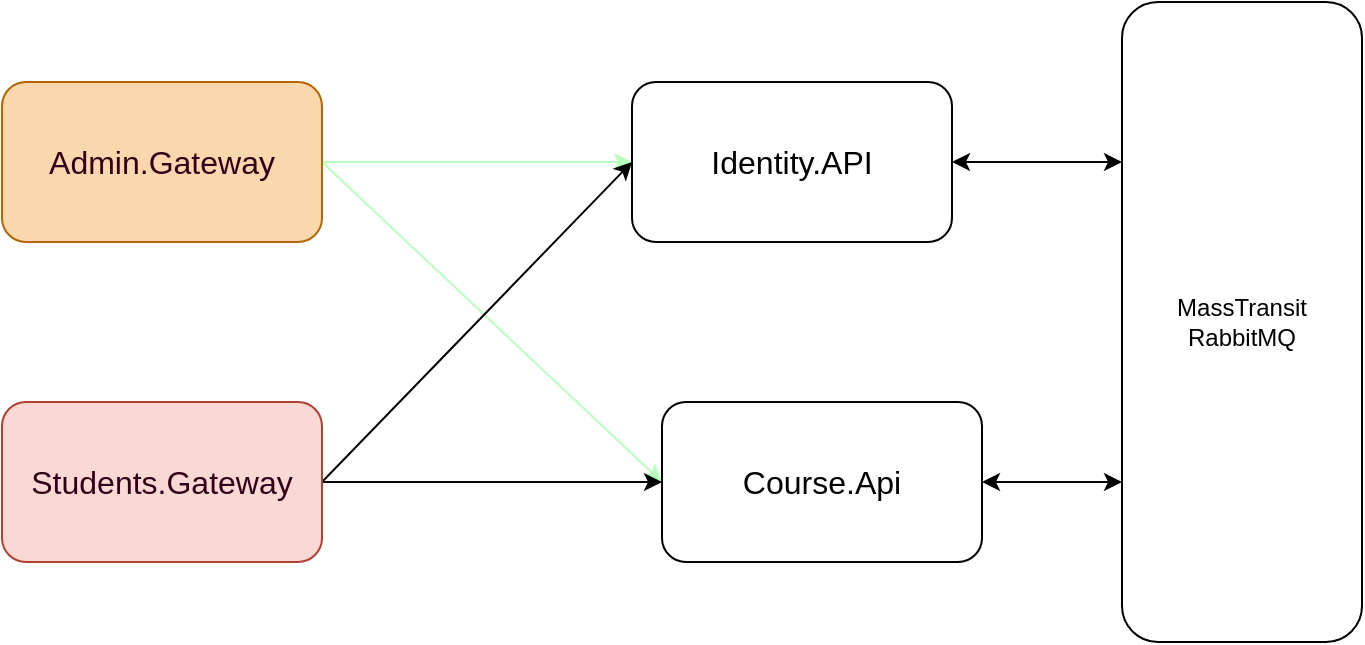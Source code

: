 <mxfile>
    <diagram id="AX8u02wb8gDIaKdXH3us" name="Page-1">
        <mxGraphModel dx="847" dy="627" grid="1" gridSize="10" guides="1" tooltips="1" connect="1" arrows="1" fold="1" page="1" pageScale="1" pageWidth="850" pageHeight="1100" math="0" shadow="0">
            <root>
                <mxCell id="0"/>
                <mxCell id="1" parent="0"/>
                <mxCell id="2" style="edgeStyle=none;html=1;exitX=1;exitY=0.5;exitDx=0;exitDy=0;entryX=0;entryY=0.5;entryDx=0;entryDy=0;fontSize=16;fillColor=#60a917;strokeColor=#B8FFBF;" edge="1" parent="1" source="5" target="6">
                    <mxGeometry relative="1" as="geometry"/>
                </mxCell>
                <mxCell id="4" style="edgeStyle=none;html=1;exitX=1;exitY=0.5;exitDx=0;exitDy=0;entryX=0;entryY=0.5;entryDx=0;entryDy=0;fontSize=16;fillColor=#60a917;strokeColor=#B8FFBF;" edge="1" parent="1" source="5" target="8">
                    <mxGeometry relative="1" as="geometry"/>
                </mxCell>
                <mxCell id="5" value="Admin.Gateway" style="rounded=1;whiteSpace=wrap;html=1;fontSize=16;fillColor=#fad7ac;strokeColor=#b46504;fontColor=#33001A;" vertex="1" parent="1">
                    <mxGeometry x="110" y="160" width="160" height="80" as="geometry"/>
                </mxCell>
                <mxCell id="6" value="Identity.API" style="rounded=1;whiteSpace=wrap;html=1;fontSize=16;" vertex="1" parent="1">
                    <mxGeometry x="425" y="160" width="160" height="80" as="geometry"/>
                </mxCell>
                <mxCell id="8" value="Course.Api" style="rounded=1;whiteSpace=wrap;html=1;fontSize=16;" vertex="1" parent="1">
                    <mxGeometry x="440" y="320" width="160" height="80" as="geometry"/>
                </mxCell>
                <mxCell id="9" style="edgeStyle=none;html=1;exitX=1;exitY=0.5;exitDx=0;exitDy=0;entryX=0;entryY=0.5;entryDx=0;entryDy=0;fontSize=16;" edge="1" parent="1" source="12" target="6">
                    <mxGeometry relative="1" as="geometry"/>
                </mxCell>
                <mxCell id="11" style="edgeStyle=none;html=1;exitX=1;exitY=0.5;exitDx=0;exitDy=0;entryX=0;entryY=0.5;entryDx=0;entryDy=0;fontSize=16;" edge="1" parent="1" source="12" target="8">
                    <mxGeometry relative="1" as="geometry"/>
                </mxCell>
                <mxCell id="12" value="Students.Gateway" style="rounded=1;whiteSpace=wrap;html=1;fontSize=16;fillColor=#fad9d5;strokeColor=#ae4132;fontColor=#33001A;" vertex="1" parent="1">
                    <mxGeometry x="110" y="320" width="160" height="80" as="geometry"/>
                </mxCell>
                <mxCell id="13" value="MassTransit&lt;br&gt;RabbitMQ" style="rounded=1;whiteSpace=wrap;html=1;" vertex="1" parent="1">
                    <mxGeometry x="670" y="120" width="120" height="320" as="geometry"/>
                </mxCell>
                <mxCell id="14" value="" style="endArrow=classic;startArrow=classic;html=1;exitX=1;exitY=0.5;exitDx=0;exitDy=0;entryX=0;entryY=0.25;entryDx=0;entryDy=0;" edge="1" parent="1" source="6" target="13">
                    <mxGeometry width="50" height="50" relative="1" as="geometry">
                        <mxPoint x="600" y="160" as="sourcePoint"/>
                        <mxPoint x="660" y="160" as="targetPoint"/>
                    </mxGeometry>
                </mxCell>
                <mxCell id="16" value="" style="endArrow=classic;startArrow=classic;html=1;exitX=1;exitY=0.5;exitDx=0;exitDy=0;entryX=0;entryY=0.75;entryDx=0;entryDy=0;" edge="1" parent="1" source="8" target="13">
                    <mxGeometry width="50" height="50" relative="1" as="geometry">
                        <mxPoint x="590" y="399.67" as="sourcePoint"/>
                        <mxPoint x="670" y="399.67" as="targetPoint"/>
                    </mxGeometry>
                </mxCell>
            </root>
        </mxGraphModel>
    </diagram>
</mxfile>